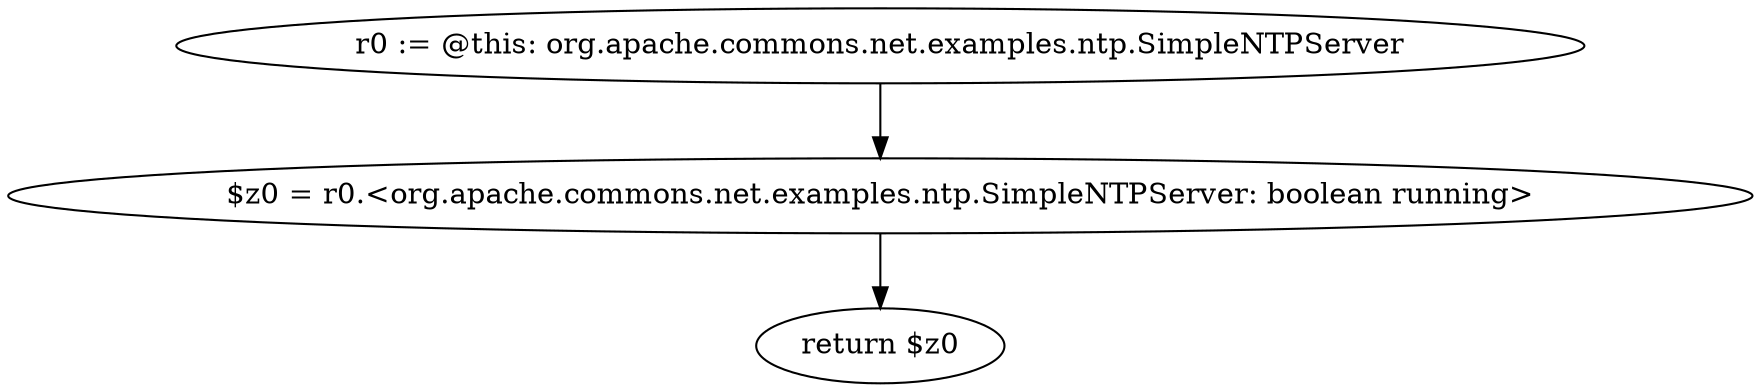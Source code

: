 digraph "unitGraph" {
    "r0 := @this: org.apache.commons.net.examples.ntp.SimpleNTPServer"
    "$z0 = r0.<org.apache.commons.net.examples.ntp.SimpleNTPServer: boolean running>"
    "return $z0"
    "r0 := @this: org.apache.commons.net.examples.ntp.SimpleNTPServer"->"$z0 = r0.<org.apache.commons.net.examples.ntp.SimpleNTPServer: boolean running>";
    "$z0 = r0.<org.apache.commons.net.examples.ntp.SimpleNTPServer: boolean running>"->"return $z0";
}
